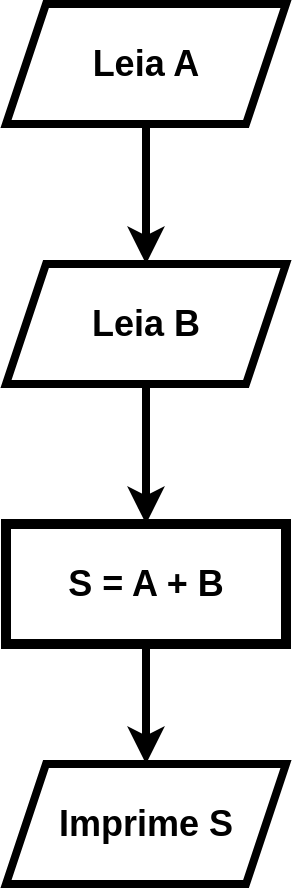 <mxfile version="23.0.2" type="github">
  <diagram id="C5RBs43oDa-KdzZeNtuy" name="Page-1">
    <mxGraphModel dx="1362" dy="793" grid="1" gridSize="10" guides="1" tooltips="1" connect="1" arrows="1" fold="1" page="1" pageScale="1" pageWidth="827" pageHeight="1169" math="0" shadow="0">
      <root>
        <mxCell id="WIyWlLk6GJQsqaUBKTNV-0" />
        <mxCell id="WIyWlLk6GJQsqaUBKTNV-1" parent="WIyWlLk6GJQsqaUBKTNV-0" />
        <mxCell id="lz2ZsJJUygY1JmlEn8Ki-10" style="edgeStyle=orthogonalEdgeStyle;rounded=0;orthogonalLoop=1;jettySize=auto;html=1;entryX=0.5;entryY=0;entryDx=0;entryDy=0;strokeWidth=4;fontSize=18;" edge="1" parent="WIyWlLk6GJQsqaUBKTNV-1" source="lz2ZsJJUygY1JmlEn8Ki-4" target="lz2ZsJJUygY1JmlEn8Ki-5">
          <mxGeometry relative="1" as="geometry" />
        </mxCell>
        <mxCell id="lz2ZsJJUygY1JmlEn8Ki-4" value="Leia A" style="shape=parallelogram;perimeter=parallelogramPerimeter;whiteSpace=wrap;html=1;fixedSize=1;fontSize=18;fontStyle=1;strokeWidth=4;" vertex="1" parent="WIyWlLk6GJQsqaUBKTNV-1">
          <mxGeometry x="300" y="10" width="140" height="60" as="geometry" />
        </mxCell>
        <mxCell id="lz2ZsJJUygY1JmlEn8Ki-9" style="edgeStyle=orthogonalEdgeStyle;rounded=0;orthogonalLoop=1;jettySize=auto;html=1;exitX=0.5;exitY=1;exitDx=0;exitDy=0;entryX=0.5;entryY=0;entryDx=0;entryDy=0;strokeWidth=4;fontSize=18;" edge="1" parent="WIyWlLk6GJQsqaUBKTNV-1" source="lz2ZsJJUygY1JmlEn8Ki-5" target="lz2ZsJJUygY1JmlEn8Ki-8">
          <mxGeometry relative="1" as="geometry" />
        </mxCell>
        <mxCell id="lz2ZsJJUygY1JmlEn8Ki-5" value="Leia B" style="shape=parallelogram;perimeter=parallelogramPerimeter;whiteSpace=wrap;html=1;fixedSize=1;fontSize=18;fontStyle=1;strokeWidth=4;" vertex="1" parent="WIyWlLk6GJQsqaUBKTNV-1">
          <mxGeometry x="300" y="140" width="140" height="60" as="geometry" />
        </mxCell>
        <mxCell id="lz2ZsJJUygY1JmlEn8Ki-12" style="edgeStyle=orthogonalEdgeStyle;rounded=0;orthogonalLoop=1;jettySize=auto;html=1;entryX=0.5;entryY=0;entryDx=0;entryDy=0;fontSize=12;strokeWidth=4;" edge="1" parent="WIyWlLk6GJQsqaUBKTNV-1" source="lz2ZsJJUygY1JmlEn8Ki-8" target="lz2ZsJJUygY1JmlEn8Ki-11">
          <mxGeometry relative="1" as="geometry" />
        </mxCell>
        <mxCell id="lz2ZsJJUygY1JmlEn8Ki-8" value="S = A + B" style="rounded=0;whiteSpace=wrap;html=1;fontStyle=1;fontSize=18;strokeWidth=5;" vertex="1" parent="WIyWlLk6GJQsqaUBKTNV-1">
          <mxGeometry x="300" y="270" width="140" height="60" as="geometry" />
        </mxCell>
        <mxCell id="lz2ZsJJUygY1JmlEn8Ki-11" value="Imprime S" style="shape=parallelogram;perimeter=parallelogramPerimeter;whiteSpace=wrap;html=1;fixedSize=1;fontSize=18;fontStyle=1;strokeWidth=4;" vertex="1" parent="WIyWlLk6GJQsqaUBKTNV-1">
          <mxGeometry x="300" y="390" width="140" height="60" as="geometry" />
        </mxCell>
      </root>
    </mxGraphModel>
  </diagram>
</mxfile>
